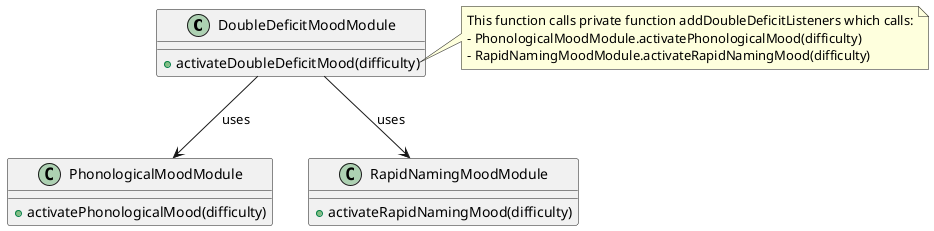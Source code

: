 @startuml
!define RECTANGLE class

RECTANGLE DoubleDeficitMoodModule {
    +activateDoubleDeficitMood(difficulty)
}

RECTANGLE PhonologicalMoodModule {
    +activatePhonologicalMood(difficulty)
}

RECTANGLE RapidNamingMoodModule {
    +activateRapidNamingMood(difficulty)
}

note right of DoubleDeficitMoodModule::activateDoubleDeficitMood
This function calls private function addDoubleDeficitListeners which calls:
- PhonologicalMoodModule.activatePhonologicalMood(difficulty)
- RapidNamingMoodModule.activateRapidNamingMood(difficulty)
end note

DoubleDeficitMoodModule --> PhonologicalMoodModule : uses
DoubleDeficitMoodModule --> RapidNamingMoodModule : uses
@enduml
